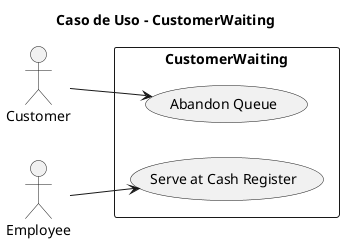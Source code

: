 @startuml
title Caso de Uso - CustomerWaiting

left to right direction
actor Customer as cust
actor Employee as emp

rectangle "CustomerWaiting" {
    usecase "Serve at Cash Register" as UC1
    usecase "Abandon Queue" as UC2
}

emp --> UC1
cust --> UC2
@enduml

